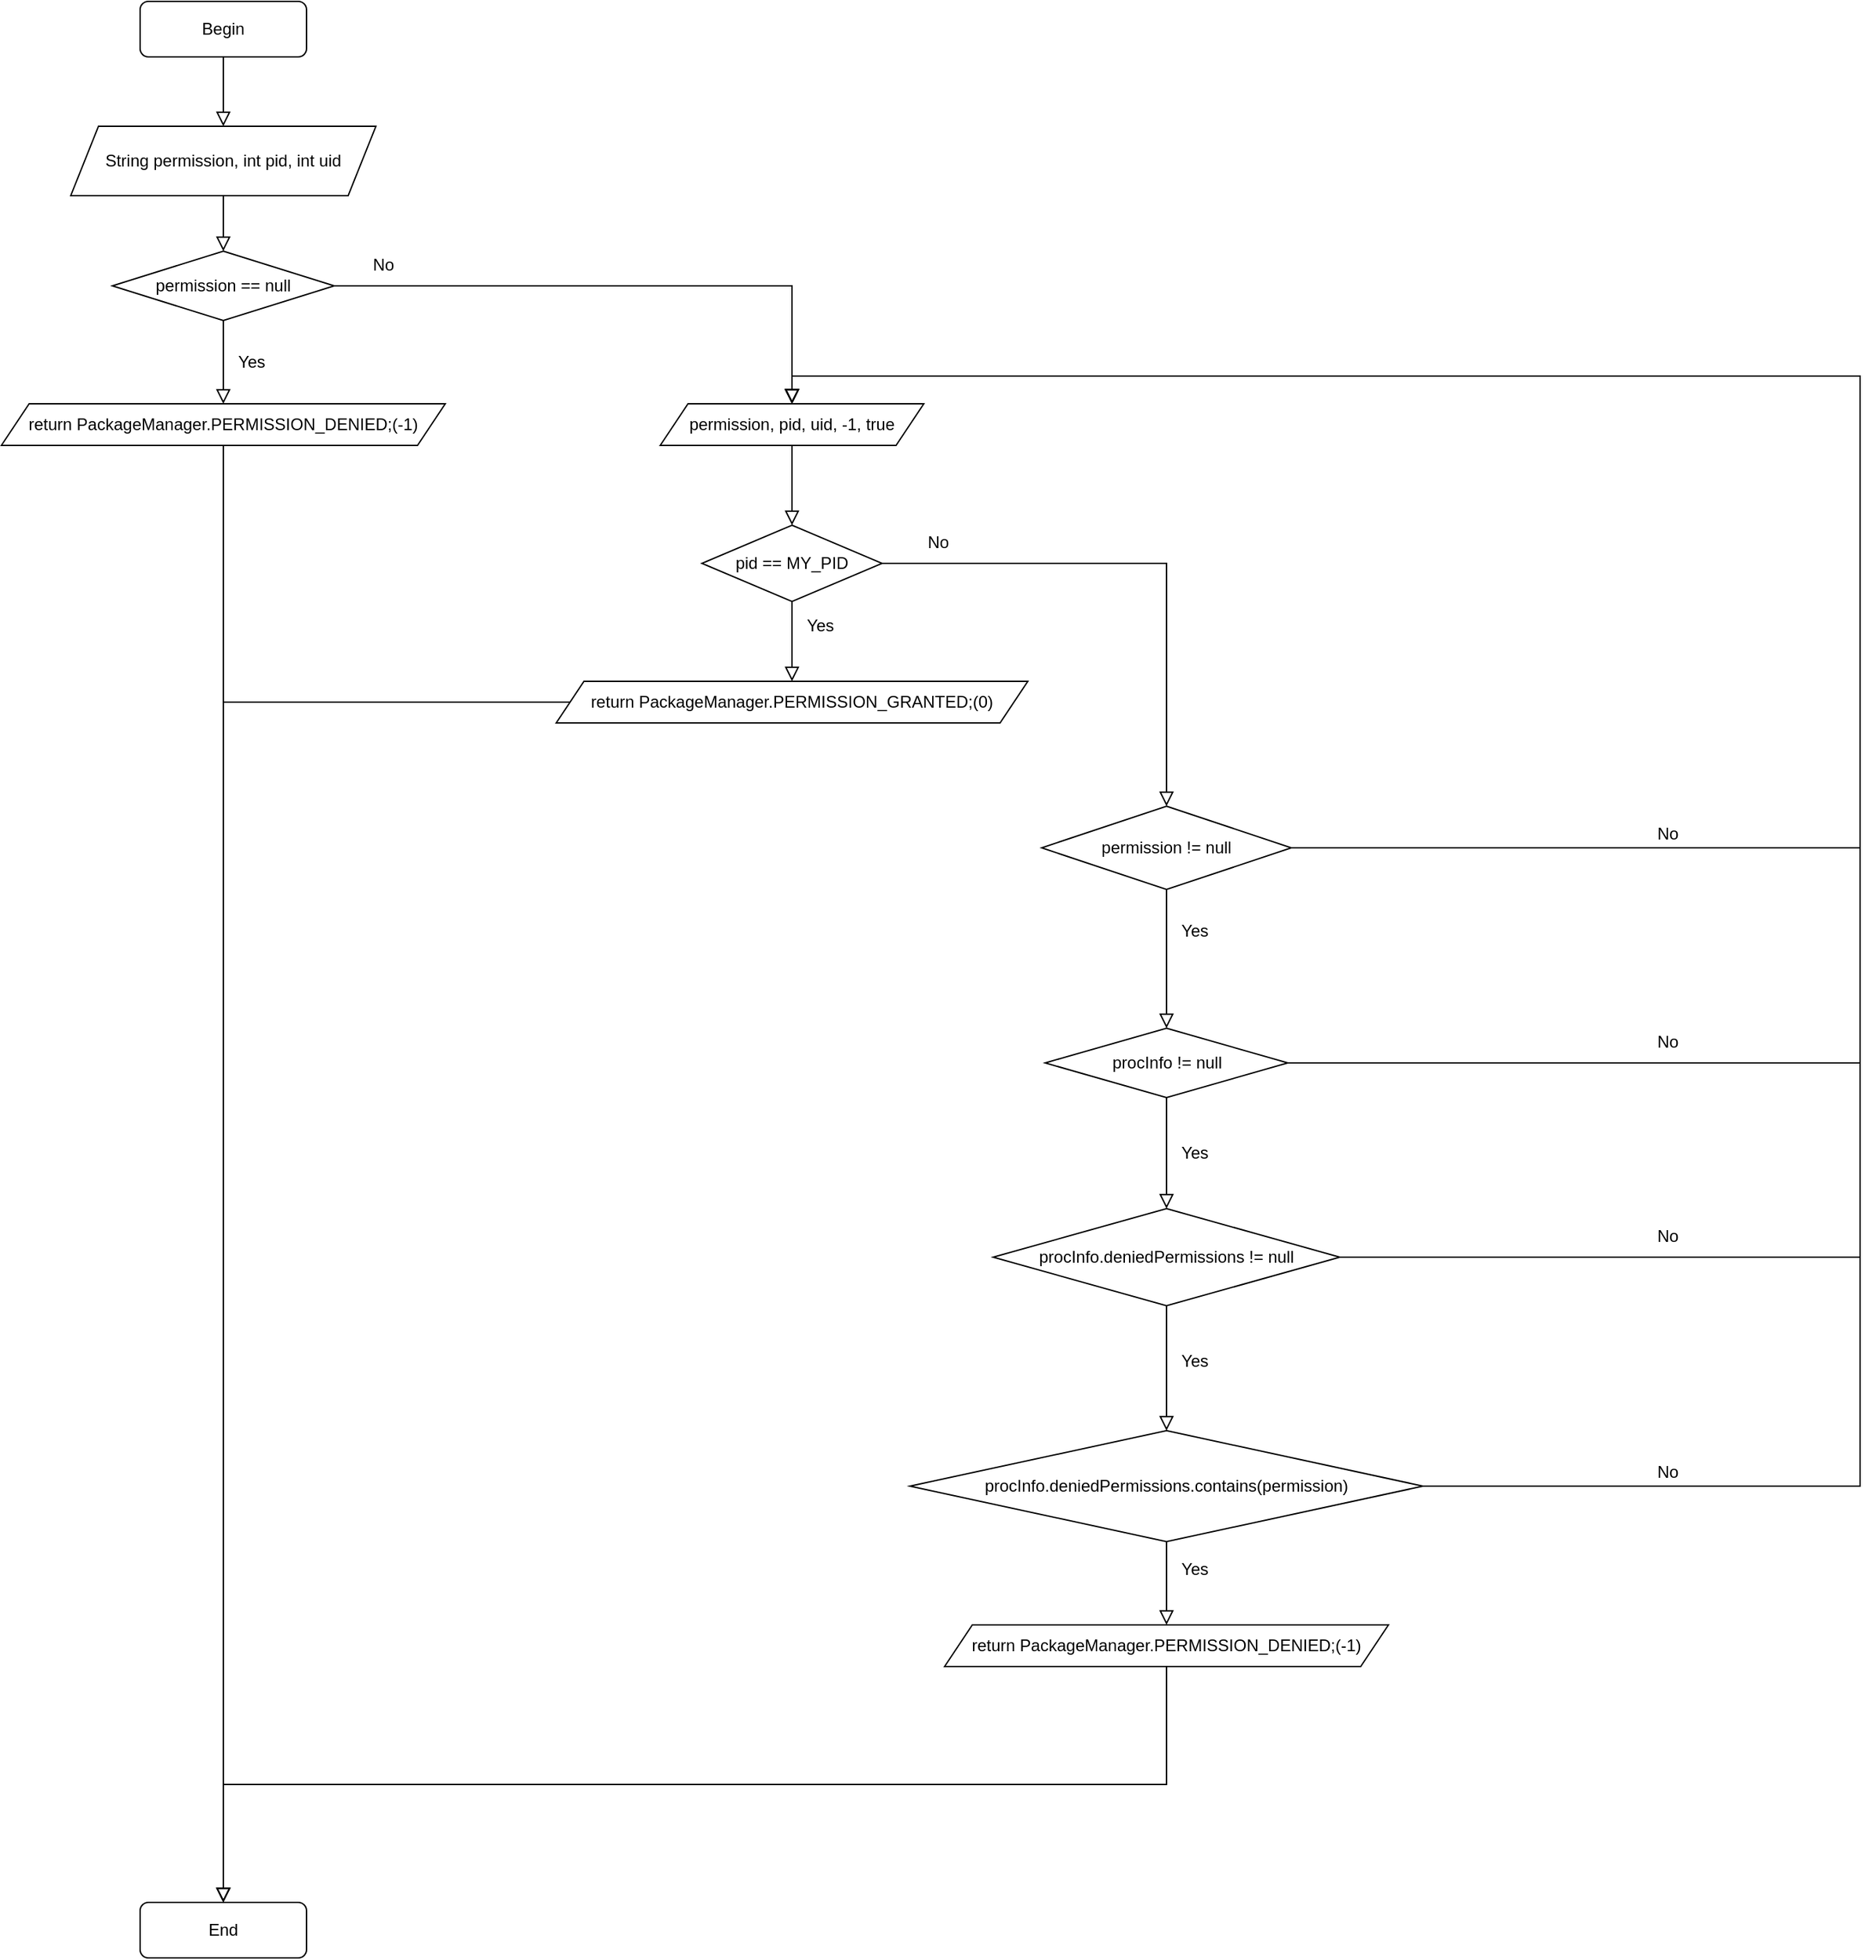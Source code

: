 <mxfile version="15.0.3" type="github">
  <diagram id="C5RBs43oDa-KdzZeNtuy" name="Page-1">
    <mxGraphModel dx="3555" dy="2015" grid="1" gridSize="10" guides="1" tooltips="1" connect="1" arrows="1" fold="1" page="1" pageScale="1" pageWidth="827" pageHeight="1169" math="0" shadow="0">
      <root>
        <mxCell id="WIyWlLk6GJQsqaUBKTNV-0" />
        <mxCell id="WIyWlLk6GJQsqaUBKTNV-1" parent="WIyWlLk6GJQsqaUBKTNV-0" />
        <mxCell id="WIyWlLk6GJQsqaUBKTNV-2" value="" style="rounded=0;html=1;jettySize=auto;orthogonalLoop=1;fontSize=11;endArrow=block;endFill=0;endSize=8;strokeWidth=1;shadow=0;labelBackgroundColor=none;edgeStyle=orthogonalEdgeStyle;entryX=0.5;entryY=0;entryDx=0;entryDy=0;exitX=0.5;exitY=1;exitDx=0;exitDy=0;" parent="WIyWlLk6GJQsqaUBKTNV-1" source="WIyWlLk6GJQsqaUBKTNV-3" target="hCko35gJ8mrxwfLqzyRQ-0" edge="1">
          <mxGeometry relative="1" as="geometry" />
        </mxCell>
        <mxCell id="WIyWlLk6GJQsqaUBKTNV-3" value="Begin" style="rounded=1;whiteSpace=wrap;html=1;fontSize=12;glass=0;strokeWidth=1;shadow=0;" parent="WIyWlLk6GJQsqaUBKTNV-1" vertex="1">
          <mxGeometry x="160" y="80" width="120" height="40" as="geometry" />
        </mxCell>
        <mxCell id="WIyWlLk6GJQsqaUBKTNV-11" value="End" style="rounded=1;whiteSpace=wrap;html=1;fontSize=12;glass=0;strokeWidth=1;shadow=0;" parent="WIyWlLk6GJQsqaUBKTNV-1" vertex="1">
          <mxGeometry x="160" y="1450" width="120" height="40" as="geometry" />
        </mxCell>
        <object label="String permission, int pid, int uid" id="hCko35gJ8mrxwfLqzyRQ-0">
          <mxCell style="shape=parallelogram;perimeter=parallelogramPerimeter;whiteSpace=wrap;html=1;fixedSize=1;" vertex="1" parent="WIyWlLk6GJQsqaUBKTNV-1">
            <mxGeometry x="110" y="170" width="220" height="50" as="geometry" />
          </mxCell>
        </object>
        <mxCell id="hCko35gJ8mrxwfLqzyRQ-8" style="edgeStyle=orthogonalEdgeStyle;rounded=0;orthogonalLoop=1;jettySize=auto;html=1;entryX=0.5;entryY=0;entryDx=0;entryDy=0;endArrow=block;endFill=0;endSize=8;" edge="1" parent="WIyWlLk6GJQsqaUBKTNV-1" source="hCko35gJ8mrxwfLqzyRQ-1" target="hCko35gJ8mrxwfLqzyRQ-6">
          <mxGeometry relative="1" as="geometry" />
        </mxCell>
        <mxCell id="hCko35gJ8mrxwfLqzyRQ-9" style="edgeStyle=orthogonalEdgeStyle;rounded=0;orthogonalLoop=1;jettySize=auto;html=1;exitX=1;exitY=0.5;exitDx=0;exitDy=0;entryX=0.5;entryY=0;entryDx=0;entryDy=0;endArrow=block;endFill=0;endSize=8;" edge="1" parent="WIyWlLk6GJQsqaUBKTNV-1" source="hCko35gJ8mrxwfLqzyRQ-1" target="hCko35gJ8mrxwfLqzyRQ-7">
          <mxGeometry relative="1" as="geometry" />
        </mxCell>
        <mxCell id="hCko35gJ8mrxwfLqzyRQ-1" value="permission == null" style="rhombus;whiteSpace=wrap;html=1;" vertex="1" parent="WIyWlLk6GJQsqaUBKTNV-1">
          <mxGeometry x="140" y="260" width="160" height="50" as="geometry" />
        </mxCell>
        <mxCell id="hCko35gJ8mrxwfLqzyRQ-5" value="" style="endArrow=block;html=1;entryX=0.5;entryY=0;entryDx=0;entryDy=0;exitX=0.5;exitY=1;exitDx=0;exitDy=0;endFill=0;rounded=0;endSize=8;" edge="1" parent="WIyWlLk6GJQsqaUBKTNV-1" source="hCko35gJ8mrxwfLqzyRQ-0" target="hCko35gJ8mrxwfLqzyRQ-1">
          <mxGeometry width="50" height="50" relative="1" as="geometry">
            <mxPoint x="100" y="290" as="sourcePoint" />
            <mxPoint x="150" y="240" as="targetPoint" />
          </mxGeometry>
        </mxCell>
        <mxCell id="hCko35gJ8mrxwfLqzyRQ-42" style="edgeStyle=orthogonalEdgeStyle;rounded=0;orthogonalLoop=1;jettySize=auto;html=1;exitX=0.5;exitY=1;exitDx=0;exitDy=0;entryX=0.5;entryY=0;entryDx=0;entryDy=0;endArrow=block;endFill=0;endSize=8;" edge="1" parent="WIyWlLk6GJQsqaUBKTNV-1" source="hCko35gJ8mrxwfLqzyRQ-6" target="WIyWlLk6GJQsqaUBKTNV-11">
          <mxGeometry relative="1" as="geometry" />
        </mxCell>
        <mxCell id="hCko35gJ8mrxwfLqzyRQ-6" value="return PackageManager.PERMISSION_DENIED;(-1)" style="shape=parallelogram;perimeter=parallelogramPerimeter;whiteSpace=wrap;html=1;fixedSize=1;" vertex="1" parent="WIyWlLk6GJQsqaUBKTNV-1">
          <mxGeometry x="60" y="370" width="320" height="30" as="geometry" />
        </mxCell>
        <mxCell id="hCko35gJ8mrxwfLqzyRQ-14" style="edgeStyle=orthogonalEdgeStyle;rounded=0;orthogonalLoop=1;jettySize=auto;html=1;entryX=0.5;entryY=0;entryDx=0;entryDy=0;endArrow=block;endFill=0;endSize=8;" edge="1" parent="WIyWlLk6GJQsqaUBKTNV-1" source="hCko35gJ8mrxwfLqzyRQ-7" target="hCko35gJ8mrxwfLqzyRQ-13">
          <mxGeometry relative="1" as="geometry" />
        </mxCell>
        <mxCell id="hCko35gJ8mrxwfLqzyRQ-7" value="permission, pid, uid, -1, true" style="shape=parallelogram;perimeter=parallelogramPerimeter;whiteSpace=wrap;html=1;fixedSize=1;" vertex="1" parent="WIyWlLk6GJQsqaUBKTNV-1">
          <mxGeometry x="535" y="370" width="190" height="30" as="geometry" />
        </mxCell>
        <mxCell id="hCko35gJ8mrxwfLqzyRQ-11" value="Yes" style="text;html=1;align=center;verticalAlign=middle;resizable=0;points=[];autosize=1;strokeColor=none;" vertex="1" parent="WIyWlLk6GJQsqaUBKTNV-1">
          <mxGeometry x="220" y="330" width="40" height="20" as="geometry" />
        </mxCell>
        <mxCell id="hCko35gJ8mrxwfLqzyRQ-12" value="No" style="text;html=1;align=center;verticalAlign=middle;resizable=0;points=[];autosize=1;strokeColor=none;" vertex="1" parent="WIyWlLk6GJQsqaUBKTNV-1">
          <mxGeometry x="320" y="260" width="30" height="20" as="geometry" />
        </mxCell>
        <mxCell id="hCko35gJ8mrxwfLqzyRQ-16" style="edgeStyle=orthogonalEdgeStyle;rounded=0;orthogonalLoop=1;jettySize=auto;html=1;entryX=0.5;entryY=0;entryDx=0;entryDy=0;endArrow=block;endFill=0;endSize=8;" edge="1" parent="WIyWlLk6GJQsqaUBKTNV-1" source="hCko35gJ8mrxwfLqzyRQ-13" target="hCko35gJ8mrxwfLqzyRQ-15">
          <mxGeometry relative="1" as="geometry" />
        </mxCell>
        <mxCell id="hCko35gJ8mrxwfLqzyRQ-22" style="edgeStyle=orthogonalEdgeStyle;rounded=0;orthogonalLoop=1;jettySize=auto;html=1;exitX=1;exitY=0.5;exitDx=0;exitDy=0;entryX=0.5;entryY=0;entryDx=0;entryDy=0;endArrow=block;endFill=0;endSize=8;" edge="1" parent="WIyWlLk6GJQsqaUBKTNV-1" source="hCko35gJ8mrxwfLqzyRQ-13" target="hCko35gJ8mrxwfLqzyRQ-17">
          <mxGeometry relative="1" as="geometry">
            <Array as="points">
              <mxPoint x="900" y="485" />
            </Array>
          </mxGeometry>
        </mxCell>
        <mxCell id="hCko35gJ8mrxwfLqzyRQ-13" value="pid == MY_PID" style="rhombus;whiteSpace=wrap;html=1;" vertex="1" parent="WIyWlLk6GJQsqaUBKTNV-1">
          <mxGeometry x="565" y="457.5" width="130" height="55" as="geometry" />
        </mxCell>
        <mxCell id="hCko35gJ8mrxwfLqzyRQ-43" style="edgeStyle=orthogonalEdgeStyle;rounded=0;orthogonalLoop=1;jettySize=auto;html=1;entryX=0.5;entryY=0;entryDx=0;entryDy=0;endArrow=block;endFill=0;endSize=8;" edge="1" parent="WIyWlLk6GJQsqaUBKTNV-1" source="hCko35gJ8mrxwfLqzyRQ-15" target="WIyWlLk6GJQsqaUBKTNV-11">
          <mxGeometry relative="1" as="geometry" />
        </mxCell>
        <mxCell id="hCko35gJ8mrxwfLqzyRQ-15" value="return PackageManager.PERMISSION_GRANTED;(0)" style="shape=parallelogram;perimeter=parallelogramPerimeter;whiteSpace=wrap;html=1;fixedSize=1;" vertex="1" parent="WIyWlLk6GJQsqaUBKTNV-1">
          <mxGeometry x="460" y="570" width="340" height="30" as="geometry" />
        </mxCell>
        <mxCell id="hCko35gJ8mrxwfLqzyRQ-26" style="edgeStyle=orthogonalEdgeStyle;rounded=0;orthogonalLoop=1;jettySize=auto;html=1;entryX=0.5;entryY=0;entryDx=0;entryDy=0;endArrow=block;endFill=0;endSize=8;" edge="1" parent="WIyWlLk6GJQsqaUBKTNV-1" source="hCko35gJ8mrxwfLqzyRQ-17" target="hCko35gJ8mrxwfLqzyRQ-25">
          <mxGeometry relative="1" as="geometry" />
        </mxCell>
        <mxCell id="hCko35gJ8mrxwfLqzyRQ-31" style="edgeStyle=orthogonalEdgeStyle;rounded=0;orthogonalLoop=1;jettySize=auto;html=1;entryX=0.5;entryY=0;entryDx=0;entryDy=0;endArrow=block;endFill=0;endSize=8;" edge="1" parent="WIyWlLk6GJQsqaUBKTNV-1" source="hCko35gJ8mrxwfLqzyRQ-17" target="hCko35gJ8mrxwfLqzyRQ-7">
          <mxGeometry relative="1" as="geometry">
            <mxPoint x="1385" y="950" as="targetPoint" />
            <Array as="points">
              <mxPoint x="1400" y="690" />
              <mxPoint x="1400" y="350" />
              <mxPoint x="630" y="350" />
            </Array>
          </mxGeometry>
        </mxCell>
        <mxCell id="hCko35gJ8mrxwfLqzyRQ-17" value="permission != null" style="rhombus;whiteSpace=wrap;html=1;" vertex="1" parent="WIyWlLk6GJQsqaUBKTNV-1">
          <mxGeometry x="810" y="660" width="180" height="60" as="geometry" />
        </mxCell>
        <mxCell id="hCko35gJ8mrxwfLqzyRQ-19" value="Yes" style="text;html=1;align=center;verticalAlign=middle;resizable=0;points=[];autosize=1;strokeColor=none;" vertex="1" parent="WIyWlLk6GJQsqaUBKTNV-1">
          <mxGeometry x="630" y="520" width="40" height="20" as="geometry" />
        </mxCell>
        <mxCell id="hCko35gJ8mrxwfLqzyRQ-21" value="No" style="text;html=1;align=center;verticalAlign=middle;resizable=0;points=[];autosize=1;strokeColor=none;" vertex="1" parent="WIyWlLk6GJQsqaUBKTNV-1">
          <mxGeometry x="720" y="460" width="30" height="20" as="geometry" />
        </mxCell>
        <mxCell id="hCko35gJ8mrxwfLqzyRQ-32" style="edgeStyle=orthogonalEdgeStyle;rounded=0;orthogonalLoop=1;jettySize=auto;html=1;entryX=0.5;entryY=0;entryDx=0;entryDy=0;endArrow=block;endFill=0;endSize=8;" edge="1" parent="WIyWlLk6GJQsqaUBKTNV-1" source="hCko35gJ8mrxwfLqzyRQ-25" target="hCko35gJ8mrxwfLqzyRQ-7">
          <mxGeometry relative="1" as="geometry">
            <mxPoint x="1385" y="950" as="targetPoint" />
            <Array as="points">
              <mxPoint x="1400" y="845" />
              <mxPoint x="1400" y="350" />
              <mxPoint x="630" y="350" />
            </Array>
          </mxGeometry>
        </mxCell>
        <mxCell id="hCko35gJ8mrxwfLqzyRQ-49" style="edgeStyle=orthogonalEdgeStyle;rounded=0;orthogonalLoop=1;jettySize=auto;html=1;entryX=0.5;entryY=0;entryDx=0;entryDy=0;endArrow=block;endFill=0;endSize=8;" edge="1" parent="WIyWlLk6GJQsqaUBKTNV-1" source="hCko35gJ8mrxwfLqzyRQ-25" target="hCko35gJ8mrxwfLqzyRQ-46">
          <mxGeometry relative="1" as="geometry" />
        </mxCell>
        <mxCell id="hCko35gJ8mrxwfLqzyRQ-25" value="&lt;div&gt;procInfo != null&lt;/div&gt;" style="rhombus;whiteSpace=wrap;html=1;" vertex="1" parent="WIyWlLk6GJQsqaUBKTNV-1">
          <mxGeometry x="812.5" y="820" width="175" height="50" as="geometry" />
        </mxCell>
        <mxCell id="hCko35gJ8mrxwfLqzyRQ-27" value="Yes" style="text;html=1;align=center;verticalAlign=middle;resizable=0;points=[];autosize=1;strokeColor=none;" vertex="1" parent="WIyWlLk6GJQsqaUBKTNV-1">
          <mxGeometry x="900" y="740" width="40" height="20" as="geometry" />
        </mxCell>
        <mxCell id="hCko35gJ8mrxwfLqzyRQ-44" style="edgeStyle=orthogonalEdgeStyle;rounded=0;orthogonalLoop=1;jettySize=auto;html=1;exitX=0.5;exitY=1;exitDx=0;exitDy=0;entryX=0.5;entryY=0;entryDx=0;entryDy=0;endArrow=block;endFill=0;endSize=8;" edge="1" parent="WIyWlLk6GJQsqaUBKTNV-1" source="hCko35gJ8mrxwfLqzyRQ-28" target="WIyWlLk6GJQsqaUBKTNV-11">
          <mxGeometry relative="1" as="geometry" />
        </mxCell>
        <mxCell id="hCko35gJ8mrxwfLqzyRQ-28" value="return PackageManager.PERMISSION_DENIED;(-1)" style="shape=parallelogram;perimeter=parallelogramPerimeter;whiteSpace=wrap;html=1;fixedSize=1;" vertex="1" parent="WIyWlLk6GJQsqaUBKTNV-1">
          <mxGeometry x="740" y="1250" width="320" height="30" as="geometry" />
        </mxCell>
        <mxCell id="hCko35gJ8mrxwfLqzyRQ-33" value="No" style="text;html=1;align=center;verticalAlign=middle;resizable=0;points=[];autosize=1;strokeColor=none;" vertex="1" parent="WIyWlLk6GJQsqaUBKTNV-1">
          <mxGeometry x="1246" y="670" width="30" height="20" as="geometry" />
        </mxCell>
        <mxCell id="hCko35gJ8mrxwfLqzyRQ-34" value="No" style="text;html=1;align=center;verticalAlign=middle;resizable=0;points=[];autosize=1;strokeColor=none;" vertex="1" parent="WIyWlLk6GJQsqaUBKTNV-1">
          <mxGeometry x="1246" y="820" width="30" height="20" as="geometry" />
        </mxCell>
        <mxCell id="hCko35gJ8mrxwfLqzyRQ-50" value="" style="edgeStyle=orthogonalEdgeStyle;rounded=0;orthogonalLoop=1;jettySize=auto;html=1;endArrow=block;endFill=0;endSize=8;" edge="1" parent="WIyWlLk6GJQsqaUBKTNV-1" source="hCko35gJ8mrxwfLqzyRQ-46" target="hCko35gJ8mrxwfLqzyRQ-48">
          <mxGeometry relative="1" as="geometry" />
        </mxCell>
        <mxCell id="hCko35gJ8mrxwfLqzyRQ-53" style="edgeStyle=orthogonalEdgeStyle;rounded=0;orthogonalLoop=1;jettySize=auto;html=1;endArrow=block;endFill=0;endSize=8;entryX=0.5;entryY=0;entryDx=0;entryDy=0;" edge="1" parent="WIyWlLk6GJQsqaUBKTNV-1" source="hCko35gJ8mrxwfLqzyRQ-46" target="hCko35gJ8mrxwfLqzyRQ-7">
          <mxGeometry relative="1" as="geometry">
            <mxPoint x="1210" y="780" as="targetPoint" />
            <Array as="points">
              <mxPoint x="1400" y="985" />
              <mxPoint x="1400" y="350" />
              <mxPoint x="630" y="350" />
            </Array>
          </mxGeometry>
        </mxCell>
        <mxCell id="hCko35gJ8mrxwfLqzyRQ-46" value="procInfo.deniedPermissions != null" style="rhombus;whiteSpace=wrap;html=1;" vertex="1" parent="WIyWlLk6GJQsqaUBKTNV-1">
          <mxGeometry x="775" y="950" width="250" height="70" as="geometry" />
        </mxCell>
        <mxCell id="hCko35gJ8mrxwfLqzyRQ-54" style="edgeStyle=orthogonalEdgeStyle;rounded=0;orthogonalLoop=1;jettySize=auto;html=1;entryX=0.5;entryY=0;entryDx=0;entryDy=0;endArrow=block;endFill=0;endSize=8;" edge="1" parent="WIyWlLk6GJQsqaUBKTNV-1" source="hCko35gJ8mrxwfLqzyRQ-48" target="hCko35gJ8mrxwfLqzyRQ-7">
          <mxGeometry relative="1" as="geometry">
            <Array as="points">
              <mxPoint x="1400" y="1150" />
              <mxPoint x="1400" y="350" />
              <mxPoint x="630" y="350" />
            </Array>
          </mxGeometry>
        </mxCell>
        <mxCell id="hCko35gJ8mrxwfLqzyRQ-57" style="edgeStyle=orthogonalEdgeStyle;rounded=0;orthogonalLoop=1;jettySize=auto;html=1;entryX=0.5;entryY=0;entryDx=0;entryDy=0;endArrow=block;endFill=0;endSize=8;" edge="1" parent="WIyWlLk6GJQsqaUBKTNV-1" source="hCko35gJ8mrxwfLqzyRQ-48" target="hCko35gJ8mrxwfLqzyRQ-28">
          <mxGeometry relative="1" as="geometry" />
        </mxCell>
        <mxCell id="hCko35gJ8mrxwfLqzyRQ-48" value="&lt;span&gt;procInfo.deniedPermissions.contains(permission)&lt;/span&gt;" style="rhombus;whiteSpace=wrap;html=1;" vertex="1" parent="WIyWlLk6GJQsqaUBKTNV-1">
          <mxGeometry x="715" y="1110" width="370" height="80" as="geometry" />
        </mxCell>
        <mxCell id="hCko35gJ8mrxwfLqzyRQ-51" value="Yes" style="text;html=1;align=center;verticalAlign=middle;resizable=0;points=[];autosize=1;strokeColor=none;" vertex="1" parent="WIyWlLk6GJQsqaUBKTNV-1">
          <mxGeometry x="900" y="900" width="40" height="20" as="geometry" />
        </mxCell>
        <mxCell id="hCko35gJ8mrxwfLqzyRQ-52" value="Yes" style="text;html=1;align=center;verticalAlign=middle;resizable=0;points=[];autosize=1;strokeColor=none;" vertex="1" parent="WIyWlLk6GJQsqaUBKTNV-1">
          <mxGeometry x="900" y="1050" width="40" height="20" as="geometry" />
        </mxCell>
        <mxCell id="hCko35gJ8mrxwfLqzyRQ-55" value="No" style="text;html=1;align=center;verticalAlign=middle;resizable=0;points=[];autosize=1;strokeColor=none;" vertex="1" parent="WIyWlLk6GJQsqaUBKTNV-1">
          <mxGeometry x="1246" y="1130" width="30" height="20" as="geometry" />
        </mxCell>
        <mxCell id="hCko35gJ8mrxwfLqzyRQ-56" value="No" style="text;html=1;align=center;verticalAlign=middle;resizable=0;points=[];autosize=1;strokeColor=none;" vertex="1" parent="WIyWlLk6GJQsqaUBKTNV-1">
          <mxGeometry x="1246" y="960" width="30" height="20" as="geometry" />
        </mxCell>
        <mxCell id="hCko35gJ8mrxwfLqzyRQ-58" value="Yes" style="text;html=1;align=center;verticalAlign=middle;resizable=0;points=[];autosize=1;strokeColor=none;" vertex="1" parent="WIyWlLk6GJQsqaUBKTNV-1">
          <mxGeometry x="900" y="1200" width="40" height="20" as="geometry" />
        </mxCell>
      </root>
    </mxGraphModel>
  </diagram>
</mxfile>

